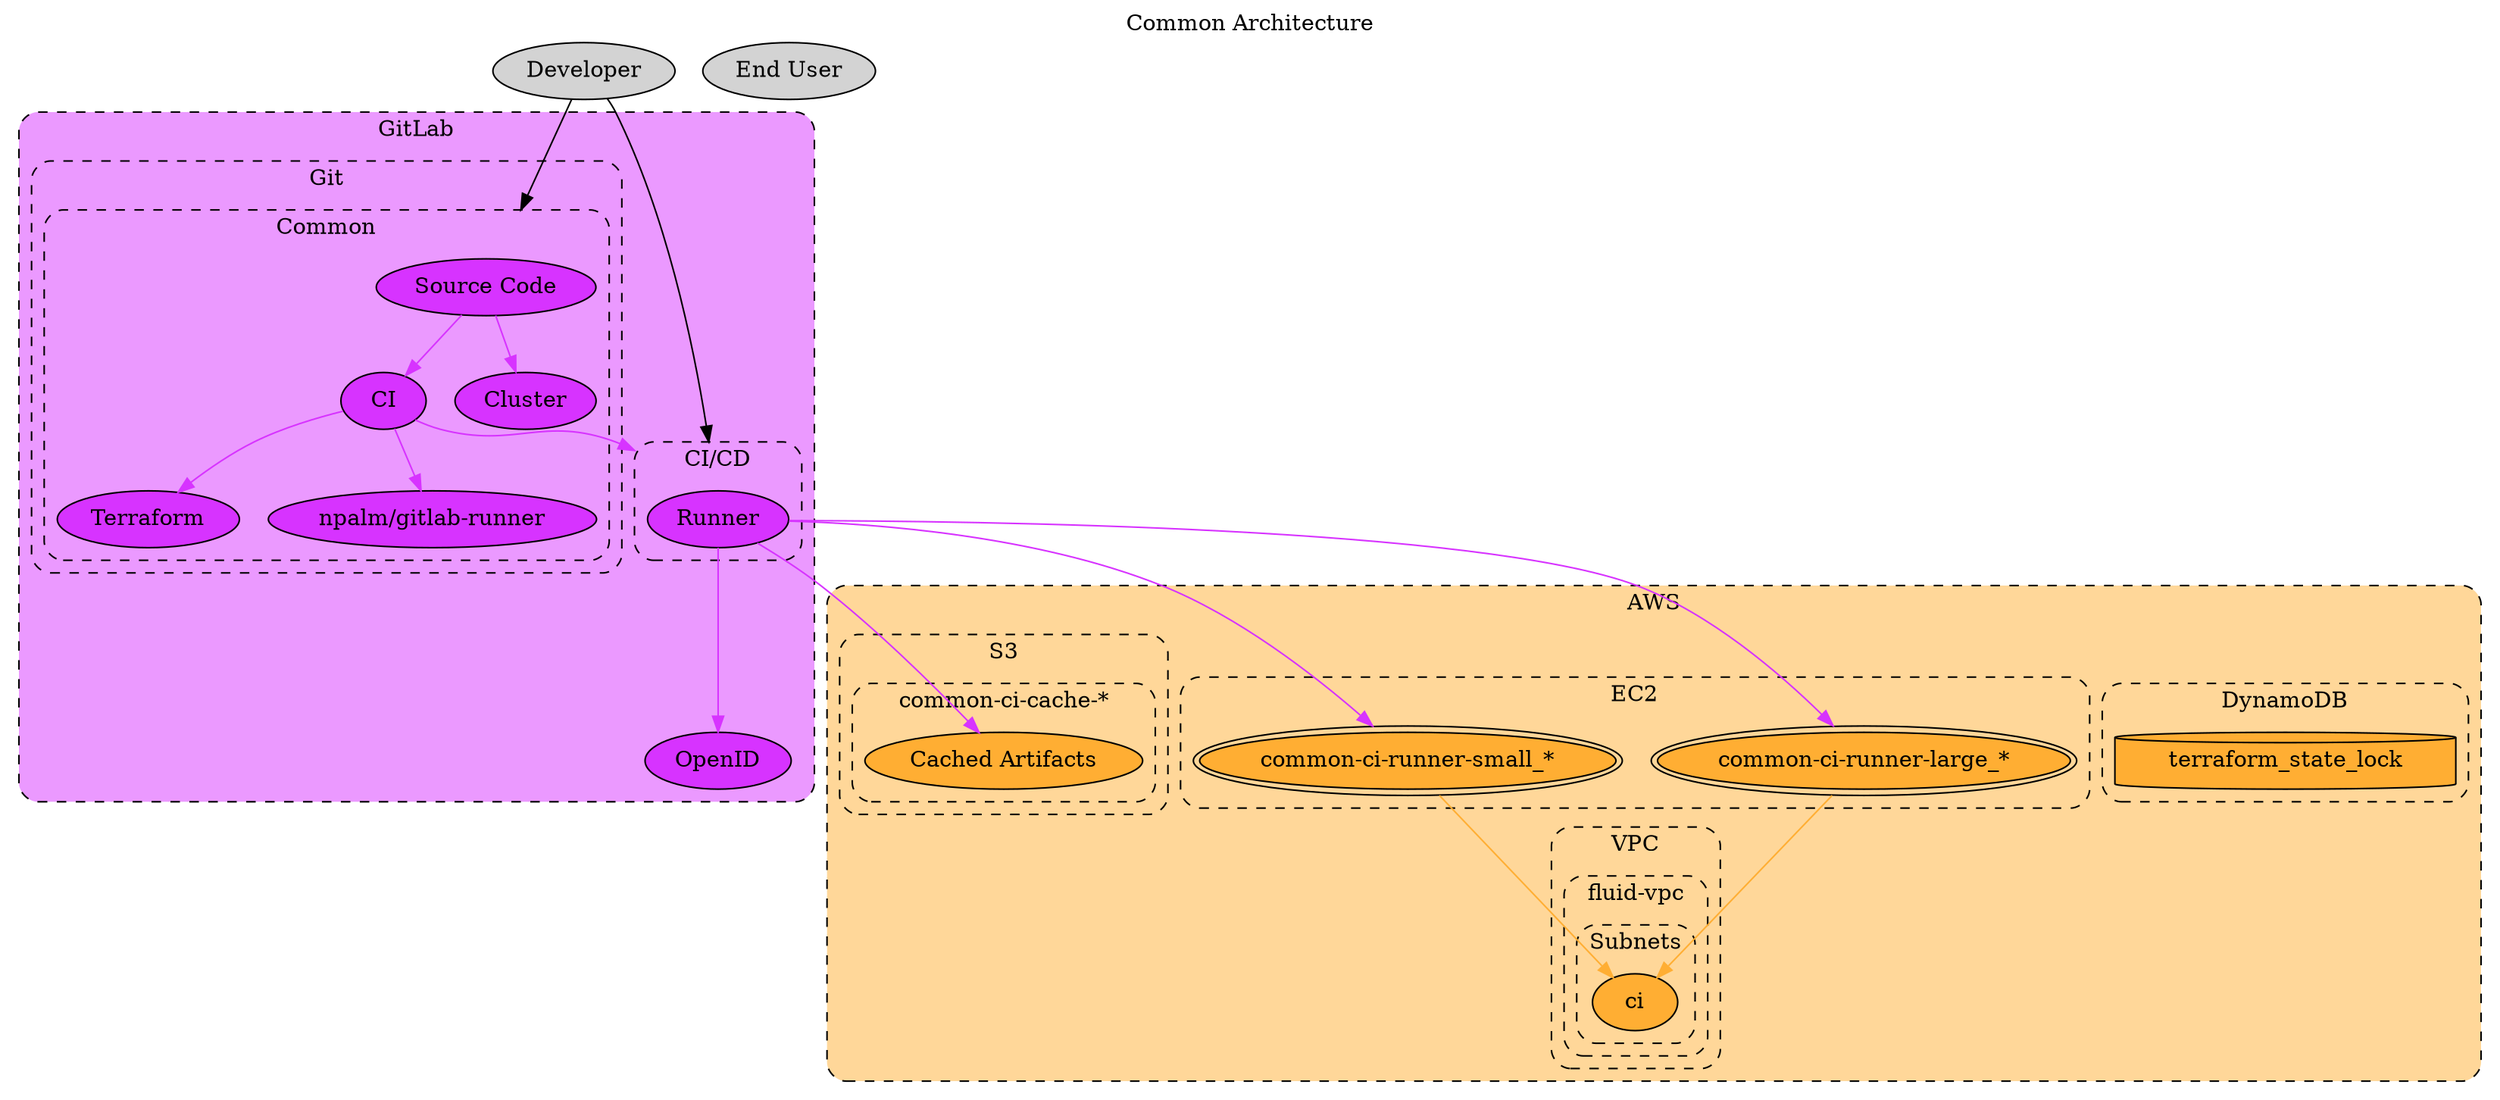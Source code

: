 // SPDX-FileCopyrightText: 2022 Fluid Attacks <development@fluidattacks.com>
//
// SPDX-License-Identifier: MPL-2.0

digraph common {
  label="Common Architecture"
  labelloc="t"
  compound="true"
  concentrate="true"
  scale="scalexy"

  node[style="filled"]
  graph[style="dashed,rounded"]

  subgraph cluster_aws {
    label="AWS"
    bgcolor="0.1 0.4 1.0"
    node[fillcolor="0.1 0.8 1.0"]

    subgraph cluster_aws_dynamodb {
      label="DynamoDB"

      cluster_aws_dynamodb_common_terraform_state_lock[label="terraform_state_lock" shape="cylinder" width="3.0"]
    }

    subgraph cluster_aws_ec2 {
      label="EC2"

      aws_ec2_common_ci_runner_large[label="common-ci-runner-large_*" peripheries="2"]
      aws_ec2_common_ci_runner_small[label="common-ci-runner-small_*" peripheries="2"]
    }

    subgraph cluster_aws_s3 {
      label="S3"

      subgraph cluster_aws_s3_common_ci {
        label="common-ci-cache-*"

        cluster_aws_s3_common_ci_cache[label="Cached Artifacts"]
      }
    }

    subgraph cluster_aws_vpc {
      label="VPC"

      subgraph cluster_aws_vpc_fluid_vpc {
        label="fluid-vpc"

        subgraph cluster_aws_vpc_fluid_vpc_subnets {
          label="Subnets"

          cluster_aws_vpc_fluid_vpc_subnets_ci[label="ci"]
        }
      }
    }
  }

  subgraph cluster_cloudflare {
    label="Cloudflare"
    bgcolor="0.6 0.4 1.0"
    node[fillcolor="0.6 0.8 1.0"]

  }

  subgraph cluster_gitlab {
    label="GitLab"
    bgcolor="0.8 0.4 1.0"
    node[fillcolor="0.8 0.8 1.0"]

    subgraph cluster_gitlab_git {
      label="Git"

      subgraph cluster_gitlab_git_common {
        label="Common"

        gitlab_git_common[label="Source Code"]
        gitlab_git_common_ci[label="CI"]
        gitlab_git_common_ci_terraform[label="Terraform"]
        gitlab_git_common_ci_terraform_npalm_gitlab_runner[label="npalm/gitlab-runner"]
        gitlab_git_common_cluster[label="Cluster"]
      }
    }

    gitlab_open_id_provider[label="OpenID"]

    subgraph cluster_gitlab_ci_cd {
      label="CI/CD"

      gitlab_ci_cd_runner[label="Runner"]
    }
  }

  edge[color="0.1 0.8 1.0"]
  aws_ec2_common_ci_runner_large -> cluster_aws_vpc_fluid_vpc_subnets_ci[]
  aws_ec2_common_ci_runner_small -> cluster_aws_vpc_fluid_vpc_subnets_ci[]

  edge[color="0.6 0.8 1.0"]

  edge[color="0.8 0.8 1.0"]
  gitlab_ci_cd_runner -> aws_ec2_common_ci_runner_large[]
  gitlab_ci_cd_runner -> aws_ec2_common_ci_runner_small[]
  gitlab_ci_cd_runner -> cluster_aws_s3_common_ci_cache[]
  gitlab_ci_cd_runner -> gitlab_open_id_provider[]
  gitlab_git_common -> gitlab_git_common_ci[]
  gitlab_git_common -> gitlab_git_common_cluster[]
  gitlab_git_common_ci -> gitlab_ci_cd_runner[lhead="cluster_gitlab_ci_cd"]
  gitlab_git_common_ci -> gitlab_git_common_ci_terraform[]
  gitlab_git_common_ci -> gitlab_git_common_ci_terraform_npalm_gitlab_runner[]

  node[fillcolor="/x11/lightgray"]
  customer[label="End User"]
  developer[label="Developer"]

  edge[color="/x11/black"]
  developer -> gitlab_ci_cd_runner[lhead="cluster_gitlab_ci_cd"]
  developer -> gitlab_git_common[lhead="cluster_gitlab_git_common"]
}
